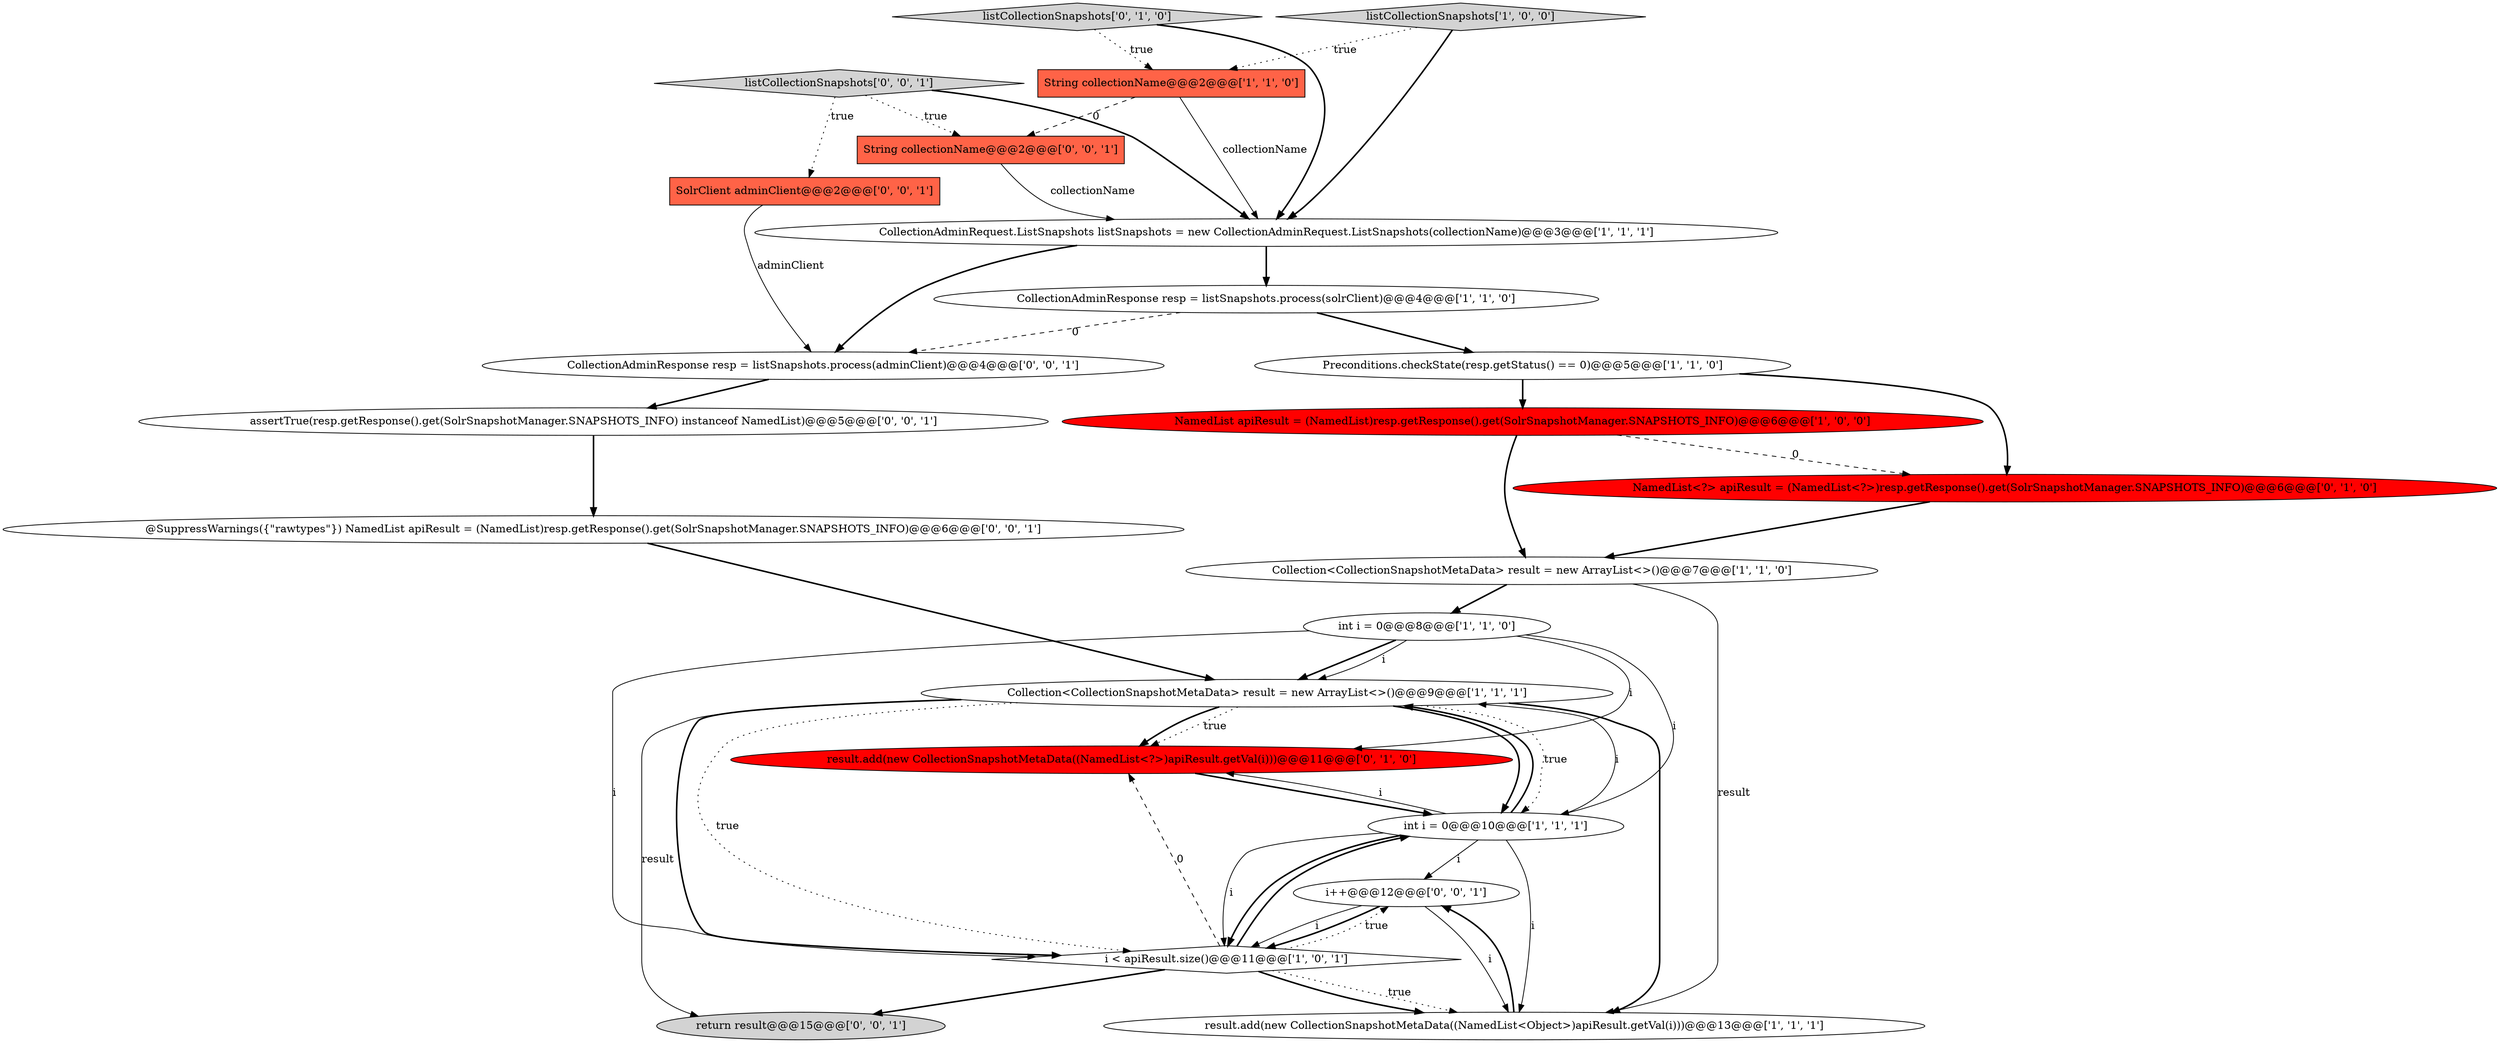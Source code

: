 digraph {
21 [style = filled, label = "assertTrue(resp.getResponse().get(SolrSnapshotManager.SNAPSHOTS_INFO) instanceof NamedList)@@@5@@@['0', '0', '1']", fillcolor = white, shape = ellipse image = "AAA0AAABBB3BBB"];
12 [style = filled, label = "result.add(new CollectionSnapshotMetaData((NamedList<?>)apiResult.getVal(i)))@@@11@@@['0', '1', '0']", fillcolor = red, shape = ellipse image = "AAA1AAABBB2BBB"];
20 [style = filled, label = "return result@@@15@@@['0', '0', '1']", fillcolor = lightgray, shape = ellipse image = "AAA0AAABBB3BBB"];
13 [style = filled, label = "NamedList<?> apiResult = (NamedList<?>)resp.getResponse().get(SolrSnapshotManager.SNAPSHOTS_INFO)@@@6@@@['0', '1', '0']", fillcolor = red, shape = ellipse image = "AAA1AAABBB2BBB"];
1 [style = filled, label = "int i = 0@@@10@@@['1', '1', '1']", fillcolor = white, shape = ellipse image = "AAA0AAABBB1BBB"];
14 [style = filled, label = "listCollectionSnapshots['0', '1', '0']", fillcolor = lightgray, shape = diamond image = "AAA0AAABBB2BBB"];
10 [style = filled, label = "i < apiResult.size()@@@11@@@['1', '0', '1']", fillcolor = white, shape = diamond image = "AAA0AAABBB1BBB"];
22 [style = filled, label = "listCollectionSnapshots['0', '0', '1']", fillcolor = lightgray, shape = diamond image = "AAA0AAABBB3BBB"];
9 [style = filled, label = "result.add(new CollectionSnapshotMetaData((NamedList<Object>)apiResult.getVal(i)))@@@13@@@['1', '1', '1']", fillcolor = white, shape = ellipse image = "AAA0AAABBB1BBB"];
6 [style = filled, label = "CollectionAdminResponse resp = listSnapshots.process(solrClient)@@@4@@@['1', '1', '0']", fillcolor = white, shape = ellipse image = "AAA0AAABBB1BBB"];
7 [style = filled, label = "NamedList apiResult = (NamedList)resp.getResponse().get(SolrSnapshotManager.SNAPSHOTS_INFO)@@@6@@@['1', '0', '0']", fillcolor = red, shape = ellipse image = "AAA1AAABBB1BBB"];
5 [style = filled, label = "int i = 0@@@8@@@['1', '1', '0']", fillcolor = white, shape = ellipse image = "AAA0AAABBB1BBB"];
11 [style = filled, label = "Preconditions.checkState(resp.getStatus() == 0)@@@5@@@['1', '1', '0']", fillcolor = white, shape = ellipse image = "AAA0AAABBB1BBB"];
0 [style = filled, label = "Collection<CollectionSnapshotMetaData> result = new ArrayList<>()@@@7@@@['1', '1', '0']", fillcolor = white, shape = ellipse image = "AAA0AAABBB1BBB"];
3 [style = filled, label = "String collectionName@@@2@@@['1', '1', '0']", fillcolor = tomato, shape = box image = "AAA0AAABBB1BBB"];
8 [style = filled, label = "Collection<CollectionSnapshotMetaData> result = new ArrayList<>()@@@9@@@['1', '1', '1']", fillcolor = white, shape = ellipse image = "AAA0AAABBB1BBB"];
17 [style = filled, label = "CollectionAdminResponse resp = listSnapshots.process(adminClient)@@@4@@@['0', '0', '1']", fillcolor = white, shape = ellipse image = "AAA0AAABBB3BBB"];
2 [style = filled, label = "listCollectionSnapshots['1', '0', '0']", fillcolor = lightgray, shape = diamond image = "AAA0AAABBB1BBB"];
16 [style = filled, label = "i++@@@12@@@['0', '0', '1']", fillcolor = white, shape = ellipse image = "AAA0AAABBB3BBB"];
18 [style = filled, label = "@SuppressWarnings({\"rawtypes\"}) NamedList apiResult = (NamedList)resp.getResponse().get(SolrSnapshotManager.SNAPSHOTS_INFO)@@@6@@@['0', '0', '1']", fillcolor = white, shape = ellipse image = "AAA0AAABBB3BBB"];
15 [style = filled, label = "SolrClient adminClient@@@2@@@['0', '0', '1']", fillcolor = tomato, shape = box image = "AAA0AAABBB3BBB"];
4 [style = filled, label = "CollectionAdminRequest.ListSnapshots listSnapshots = new CollectionAdminRequest.ListSnapshots(collectionName)@@@3@@@['1', '1', '1']", fillcolor = white, shape = ellipse image = "AAA0AAABBB1BBB"];
19 [style = filled, label = "String collectionName@@@2@@@['0', '0', '1']", fillcolor = tomato, shape = box image = "AAA0AAABBB3BBB"];
2->3 [style = dotted, label="true"];
5->8 [style = bold, label=""];
8->10 [style = bold, label=""];
10->20 [style = bold, label=""];
22->19 [style = dotted, label="true"];
1->8 [style = bold, label=""];
4->17 [style = bold, label=""];
3->4 [style = solid, label="collectionName"];
4->6 [style = bold, label=""];
16->10 [style = bold, label=""];
1->9 [style = solid, label="i"];
10->12 [style = dashed, label="0"];
16->9 [style = solid, label="i"];
1->8 [style = solid, label="i"];
7->0 [style = bold, label=""];
6->17 [style = dashed, label="0"];
8->10 [style = dotted, label="true"];
5->1 [style = solid, label="i"];
10->9 [style = dotted, label="true"];
12->1 [style = bold, label=""];
2->4 [style = bold, label=""];
15->17 [style = solid, label="adminClient"];
21->18 [style = bold, label=""];
9->16 [style = bold, label=""];
16->10 [style = solid, label="i"];
22->4 [style = bold, label=""];
0->9 [style = solid, label="result"];
3->19 [style = dashed, label="0"];
1->16 [style = solid, label="i"];
8->1 [style = bold, label=""];
8->1 [style = dotted, label="true"];
8->12 [style = dotted, label="true"];
1->12 [style = solid, label="i"];
6->11 [style = bold, label=""];
11->13 [style = bold, label=""];
1->10 [style = solid, label="i"];
8->9 [style = bold, label=""];
7->13 [style = dashed, label="0"];
14->3 [style = dotted, label="true"];
19->4 [style = solid, label="collectionName"];
13->0 [style = bold, label=""];
10->9 [style = bold, label=""];
18->8 [style = bold, label=""];
10->1 [style = bold, label=""];
1->10 [style = bold, label=""];
5->10 [style = solid, label="i"];
10->16 [style = dotted, label="true"];
5->12 [style = solid, label="i"];
8->20 [style = solid, label="result"];
17->21 [style = bold, label=""];
8->12 [style = bold, label=""];
11->7 [style = bold, label=""];
22->15 [style = dotted, label="true"];
0->5 [style = bold, label=""];
14->4 [style = bold, label=""];
5->8 [style = solid, label="i"];
}
